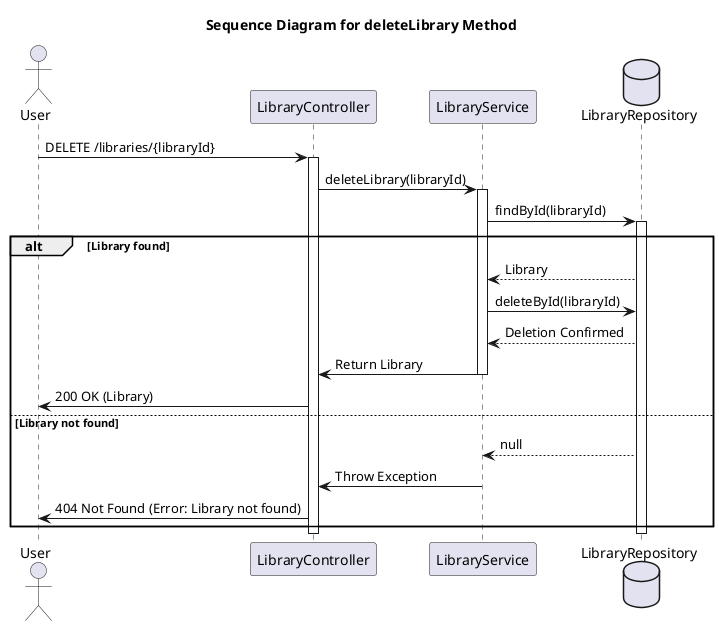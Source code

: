 @startuml
title Sequence Diagram for deleteLibrary Method

actor User
participant LibraryController
participant LibraryService
database LibraryRepository as DB

User -> LibraryController: DELETE /libraries/{libraryId}
activate LibraryController

LibraryController -> LibraryService: deleteLibrary(libraryId)
activate LibraryService

LibraryService -> DB: findById(libraryId)
activate DB

alt Library found
    DB --> LibraryService: Library
    LibraryService -> DB: deleteById(libraryId)
    DB --> LibraryService: Deletion Confirmed
    LibraryService -> LibraryController: Return Library
    deactivate LibraryService
    LibraryController -> User: 200 OK (Library)
else Library not found
    DB --> LibraryService: null
    LibraryService -> LibraryController: Throw Exception
    deactivate LibraryService
    LibraryController -> User: 404 Not Found (Error: Library not found)
end

deactivate LibraryController
deactivate DB

@enduml
